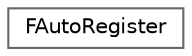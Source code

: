 digraph "Graphical Class Hierarchy"
{
 // INTERACTIVE_SVG=YES
 // LATEX_PDF_SIZE
  bgcolor="transparent";
  edge [fontname=Helvetica,fontsize=10,labelfontname=Helvetica,labelfontsize=10];
  node [fontname=Helvetica,fontsize=10,shape=box,height=0.2,width=0.4];
  rankdir="LR";
  Node0 [id="Node000000",label="FAutoRegister",height=0.2,width=0.4,color="grey40", fillcolor="white", style="filled",URL="$d0/d4c/classFAutoRegister.html",tooltip="Used to ensure that all extensions are constructed via FSceneViewExtensions::NewExtension<T>(Args)."];
}
